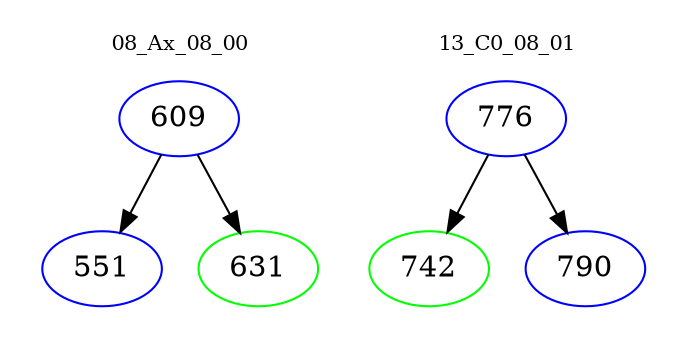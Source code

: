 digraph{
subgraph cluster_0 {
color = white
label = "08_Ax_08_00";
fontsize=10;
T0_609 [label="609", color="blue"]
T0_609 -> T0_551 [color="black"]
T0_551 [label="551", color="blue"]
T0_609 -> T0_631 [color="black"]
T0_631 [label="631", color="green"]
}
subgraph cluster_1 {
color = white
label = "13_C0_08_01";
fontsize=10;
T1_776 [label="776", color="blue"]
T1_776 -> T1_742 [color="black"]
T1_742 [label="742", color="green"]
T1_776 -> T1_790 [color="black"]
T1_790 [label="790", color="blue"]
}
}
